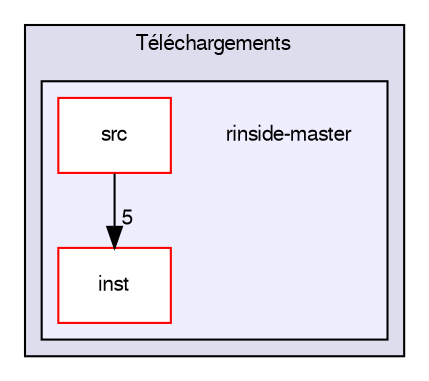 digraph "/home/fab/Téléchargements/rinside-master" {
  bgcolor=transparent;
  compound=true
  node [ fontsize="10", fontname="FreeSans"];
  edge [ labelfontsize="10", labelfontname="FreeSans"];
  subgraph clusterdir_7a93c772ae46a137e7e45ee67cac20e1 {
    graph [ bgcolor="#ddddee", pencolor="black", label="Téléchargements" fontname="FreeSans", fontsize="10", URL="dir_7a93c772ae46a137e7e45ee67cac20e1.html"]
  subgraph clusterdir_bfe553fca573eac1b70fcb749703eaad {
    graph [ bgcolor="#eeeeff", pencolor="black", label="" URL="dir_bfe553fca573eac1b70fcb749703eaad.html"];
    dir_bfe553fca573eac1b70fcb749703eaad [shape=plaintext label="rinside-master"];
    dir_4f5c9e3d527cacb670341c2d7831b6dc [shape=box label="inst" color="red" fillcolor="white" style="filled" URL="dir_4f5c9e3d527cacb670341c2d7831b6dc.html"];
    dir_34b172d23abbbc3fd8aa5fc61bac93d8 [shape=box label="src" color="red" fillcolor="white" style="filled" URL="dir_34b172d23abbbc3fd8aa5fc61bac93d8.html"];
  }
  }
  dir_34b172d23abbbc3fd8aa5fc61bac93d8->dir_4f5c9e3d527cacb670341c2d7831b6dc [headlabel="5", labeldistance=1.5 headhref="dir_000005_000003.html"];
}
